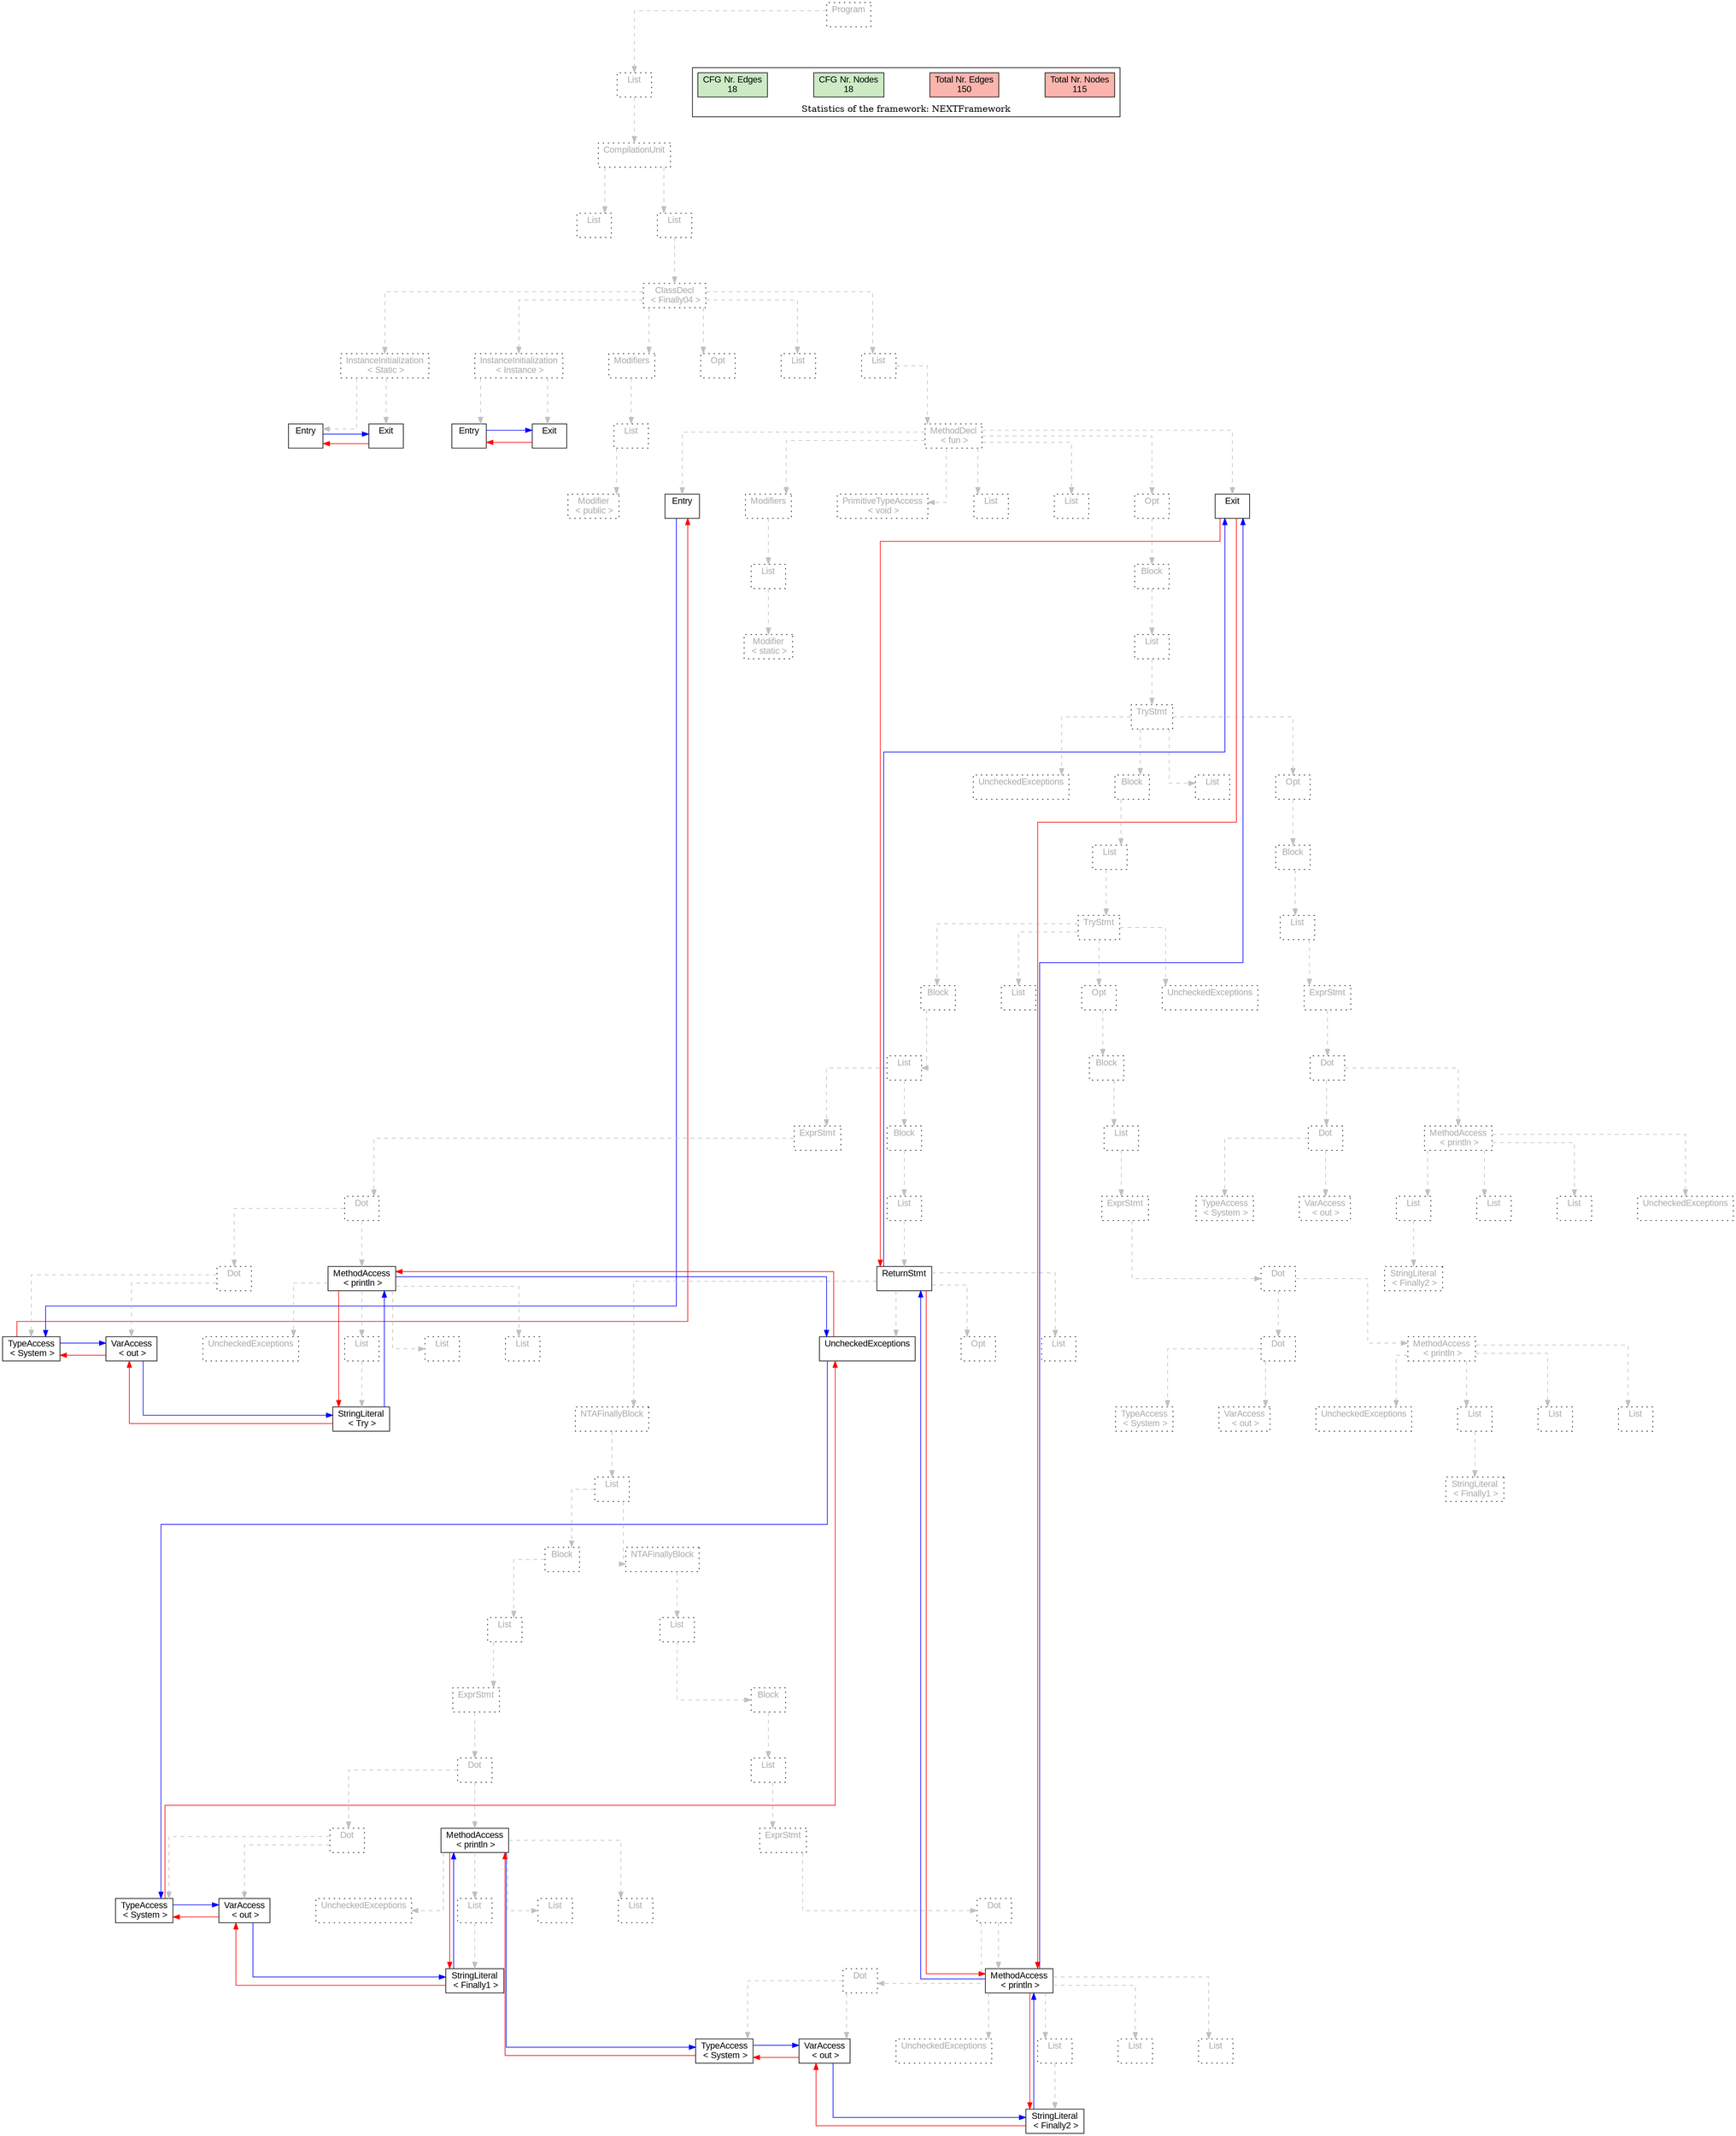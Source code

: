 digraph G {
graph [splines=ortho, nodesep="1", ranksep="1"]
node [shape=rect, fontname=Arial];
{ rank = same; "Program[0]"}
{ rank = same; "List[1]"}
{ rank = same; "CompilationUnit[2]"}
{ rank = same; "List[3]"; "List[4]"}
{ rank = same; "ClassDecl[5]"}
{ rank = same; "Modifiers[22]"; "Opt[25]"; "List[26]"; "List[27]"; "InstanceInitialization[6]"; "InstanceInitialization[14]"}
{ rank = same; "List[23]"; "MethodDecl[28]"; "Entry[7]"; "Exit[8]"; "Entry[15]"; "Exit[16]"}
{ rank = same; "Modifier[24]"; "Entry[29]"; "Modifiers[30]"; "PrimitiveTypeAccess[33]"; "List[34]"; "List[35]"; "Opt[36]"; "Exit[37]"}
{ rank = same; "List[31]"; "Block[37]"}
{ rank = same; "Modifier[32]"; "List[38]"}
{ rank = same; "TryStmt[39]"}
{ rank = same; "Block[40]"; "List[108]"; "Opt[109]"; "UncheckedExceptions[123]"}
{ rank = same; "List[41]"; "Block[110]"}
{ rank = same; "TryStmt[42]"; "List[111]"}
{ rank = same; "Block[43]"; "List[92]"; "Opt[93]"; "UncheckedExceptions[107]"; "ExprStmt[112]"}
{ rank = same; "List[44]"; "Block[94]"; "Dot[113]"}
{ rank = same; "Dot[46]"; "List[57]"; "ExprStmt[96]"; "TypeAccess[115]"; "VarAccess[116]"; "List[119]"; "List[121]"; "List[122]"; "UncheckedExceptions[118]"}
{ rank = same; "ExprStmt[45]"; "Block[56]"; "List[95]"; "Dot[114]"; "MethodAccess[117]"}
{ rank = same; "TypeAccess[48]"; "VarAccess[49]"; "List[52]"; "List[54]"; "List[55]"; "UncheckedExceptions[51]"; "Opt[59]"; "List[91]"; "UncheckedExceptions[59]"; "Dot[98]"; "MethodAccess[101]"}
{ rank = same; "Dot[47]"; "MethodAccess[50]"; "ReturnStmt[58]"; "Dot[97]"; "StringLiteral[120]"}
{ rank = same; "List[62]"; "StringLiteral[104]"}
{ rank = same; "StringLiteral[53]"; "NTAFinallyBlock[61]"; "TypeAccess[99]"; "VarAccess[100]"; "List[103]"; "List[105]"; "List[106]"; "UncheckedExceptions[102]"}
{ rank = same; "List[64]"; "List[77]"}
{ rank = same; "Block[63]"; "NTAFinallyBlock[76]"}
{ rank = same; "Dot[66]"; "List[79]"}
{ rank = same; "ExprStmt[65]"; "Block[78]"}
{ rank = same; "TypeAccess[68]"; "VarAccess[69]"; "List[72]"; "List[74]"; "List[75]"; "UncheckedExceptions[71]"; "Dot[81]"}
{ rank = same; "Dot[67]"; "MethodAccess[70]"; "ExprStmt[80]"}
{ rank = same; "TypeAccess[83]"; "VarAccess[84]"; "List[87]"; "List[89]"; "List[90]"; "UncheckedExceptions[86]"}
{ rank = same; "StringLiteral[73]"; "Dot[82]"; "MethodAccess[85]"}
{ rank = same; "StringLiteral[88]"}
"Program[0]" [label="Program\n ", style= dotted   fillcolor="#eeeeee" fontcolor="#aaaaaa"  ]
"List[1]" [label="List\n ", style= dotted   fillcolor="#eeeeee" fontcolor="#aaaaaa"  ]
"CompilationUnit[2]" [label="CompilationUnit\n ", style= dotted   fillcolor="#eeeeee" fontcolor="#aaaaaa"  ]
"List[3]" [label="List\n ", style= dotted   fillcolor="#eeeeee" fontcolor="#aaaaaa"  ]
"List[4]" [label="List\n ", style= dotted   fillcolor="#eeeeee" fontcolor="#aaaaaa"  ]
"ClassDecl[5]" [label="ClassDecl\n < Finally04 >", style= dotted   fillcolor="#eeeeee" fontcolor="#aaaaaa"  ]
"Modifiers[22]" [label="Modifiers\n ", style= dotted   fillcolor="#eeeeee" fontcolor="#aaaaaa"  ]
"List[23]" [label="List\n ", style= dotted   fillcolor="#eeeeee" fontcolor="#aaaaaa"  ]
"Modifier[24]" [label="Modifier\n < public >", style= dotted   fillcolor="#eeeeee" fontcolor="#aaaaaa"  ]
"Opt[25]" [label="Opt\n ", style= dotted   fillcolor="#eeeeee" fontcolor="#aaaaaa"  ]
"List[26]" [label="List\n ", style= dotted   fillcolor="#eeeeee" fontcolor="#aaaaaa"  ]
"List[27]" [label="List\n ", style= dotted   fillcolor="#eeeeee" fontcolor="#aaaaaa"  ]
"MethodDecl[28]" [label="MethodDecl\n < fun >", style= dotted   fillcolor="#eeeeee" fontcolor="#aaaaaa"  ]
"Entry[29]" [label="Entry\n ", fillcolor=white   style=filled  ]
"Modifiers[30]" [label="Modifiers\n ", style= dotted   fillcolor="#eeeeee" fontcolor="#aaaaaa"  ]
"List[31]" [label="List\n ", style= dotted   fillcolor="#eeeeee" fontcolor="#aaaaaa"  ]
"Modifier[32]" [label="Modifier\n < static >", style= dotted   fillcolor="#eeeeee" fontcolor="#aaaaaa"  ]
"PrimitiveTypeAccess[33]" [label="PrimitiveTypeAccess\n < void >", style= dotted   fillcolor="#eeeeee" fontcolor="#aaaaaa"  ]
"List[34]" [label="List\n ", style= dotted   fillcolor="#eeeeee" fontcolor="#aaaaaa"  ]
"List[35]" [label="List\n ", style= dotted   fillcolor="#eeeeee" fontcolor="#aaaaaa"  ]
"Opt[36]" [label="Opt\n ", style= dotted   fillcolor="#eeeeee" fontcolor="#aaaaaa"  ]
"Block[37]" [label="Block\n ", style= dotted   fillcolor="#eeeeee" fontcolor="#aaaaaa"  ]
"List[38]" [label="List\n ", style= dotted   fillcolor="#eeeeee" fontcolor="#aaaaaa"  ]
"TryStmt[39]" [label="TryStmt\n ", style= dotted   fillcolor="#eeeeee" fontcolor="#aaaaaa"  ]
"Block[40]" [label="Block\n ", style= dotted   fillcolor="#eeeeee" fontcolor="#aaaaaa"  ]
"List[41]" [label="List\n ", style= dotted   fillcolor="#eeeeee" fontcolor="#aaaaaa"  ]
"TryStmt[42]" [label="TryStmt\n ", style= dotted   fillcolor="#eeeeee" fontcolor="#aaaaaa"  ]
"Block[43]" [label="Block\n ", style= dotted   fillcolor="#eeeeee" fontcolor="#aaaaaa"  ]
"List[44]" [label="List\n ", style= dotted   fillcolor="#eeeeee" fontcolor="#aaaaaa"  ]
"ExprStmt[45]" [label="ExprStmt\n ", style= dotted   fillcolor="#eeeeee" fontcolor="#aaaaaa"  ]
"Dot[46]" [label="Dot\n ", style= dotted   fillcolor="#eeeeee" fontcolor="#aaaaaa"  ]
"Dot[47]" [label="Dot\n ", style= dotted   fillcolor="#eeeeee" fontcolor="#aaaaaa"  ]
"TypeAccess[48]" [label="TypeAccess\n < System >", fillcolor=white   style=filled  ]
"VarAccess[49]" [label="VarAccess\n < out >", fillcolor=white   style=filled  ]
"MethodAccess[50]" [label="MethodAccess\n < println >", fillcolor=white   style=filled  ]
"List[52]" [label="List\n ", style= dotted   fillcolor="#eeeeee" fontcolor="#aaaaaa"  ]
"StringLiteral[53]" [label="StringLiteral\n < Try >", fillcolor=white   style=filled  ]
"List[54]" [label="List\n ", style= dotted   fillcolor="#eeeeee" fontcolor="#aaaaaa"  ]
"List[55]" [label="List\n ", style= dotted   fillcolor="#eeeeee" fontcolor="#aaaaaa"  ]
"UncheckedExceptions[51]" [label="UncheckedExceptions\n ", style= dotted   fillcolor="#eeeeee" fontcolor="#aaaaaa"  ]
"Block[56]" [label="Block\n ", style= dotted   fillcolor="#eeeeee" fontcolor="#aaaaaa"  ]
"List[57]" [label="List\n ", style= dotted   fillcolor="#eeeeee" fontcolor="#aaaaaa"  ]
"ReturnStmt[58]" [label="ReturnStmt\n ", fillcolor=white   style=filled  ]
"Opt[59]" [label="Opt\n ", style= dotted   fillcolor="#eeeeee" fontcolor="#aaaaaa"  ]
"NTAFinallyBlock[61]" [label="NTAFinallyBlock\n ", style= dotted   fillcolor="#eeeeee" fontcolor="#aaaaaa"  ]
"List[62]" [label="List\n ", style= dotted   fillcolor="#eeeeee" fontcolor="#aaaaaa"  ]
"Block[63]" [label="Block\n ", style= dotted   fillcolor="#eeeeee" fontcolor="#aaaaaa"  ]
"List[64]" [label="List\n ", style= dotted   fillcolor="#eeeeee" fontcolor="#aaaaaa"  ]
"ExprStmt[65]" [label="ExprStmt\n ", style= dotted   fillcolor="#eeeeee" fontcolor="#aaaaaa"  ]
"Dot[66]" [label="Dot\n ", style= dotted   fillcolor="#eeeeee" fontcolor="#aaaaaa"  ]
"Dot[67]" [label="Dot\n ", style= dotted   fillcolor="#eeeeee" fontcolor="#aaaaaa"  ]
"TypeAccess[68]" [label="TypeAccess\n < System >", fillcolor=white   style=filled  ]
"VarAccess[69]" [label="VarAccess\n < out >", fillcolor=white   style=filled  ]
"MethodAccess[70]" [label="MethodAccess\n < println >", fillcolor=white   style=filled  ]
"List[72]" [label="List\n ", style= dotted   fillcolor="#eeeeee" fontcolor="#aaaaaa"  ]
"StringLiteral[73]" [label="StringLiteral\n < Finally1 >", fillcolor=white   style=filled  ]
"List[74]" [label="List\n ", style= dotted   fillcolor="#eeeeee" fontcolor="#aaaaaa"  ]
"List[75]" [label="List\n ", style= dotted   fillcolor="#eeeeee" fontcolor="#aaaaaa"  ]
"UncheckedExceptions[71]" [label="UncheckedExceptions\n ", style= dotted   fillcolor="#eeeeee" fontcolor="#aaaaaa"  ]
"NTAFinallyBlock[76]" [label="NTAFinallyBlock\n ", style= dotted   fillcolor="#eeeeee" fontcolor="#aaaaaa"  ]
"List[77]" [label="List\n ", style= dotted   fillcolor="#eeeeee" fontcolor="#aaaaaa"  ]
"Block[78]" [label="Block\n ", style= dotted   fillcolor="#eeeeee" fontcolor="#aaaaaa"  ]
"List[79]" [label="List\n ", style= dotted   fillcolor="#eeeeee" fontcolor="#aaaaaa"  ]
"ExprStmt[80]" [label="ExprStmt\n ", style= dotted   fillcolor="#eeeeee" fontcolor="#aaaaaa"  ]
"Dot[81]" [label="Dot\n ", style= dotted   fillcolor="#eeeeee" fontcolor="#aaaaaa"  ]
"Dot[82]" [label="Dot\n ", style= dotted   fillcolor="#eeeeee" fontcolor="#aaaaaa"  ]
"TypeAccess[83]" [label="TypeAccess\n < System >", fillcolor=white   style=filled  ]
"VarAccess[84]" [label="VarAccess\n < out >", fillcolor=white   style=filled  ]
"MethodAccess[85]" [label="MethodAccess\n < println >", fillcolor=white   style=filled  ]
"List[87]" [label="List\n ", style= dotted   fillcolor="#eeeeee" fontcolor="#aaaaaa"  ]
"StringLiteral[88]" [label="StringLiteral\n < Finally2 >", fillcolor=white   style=filled  ]
"List[89]" [label="List\n ", style= dotted   fillcolor="#eeeeee" fontcolor="#aaaaaa"  ]
"List[90]" [label="List\n ", style= dotted   fillcolor="#eeeeee" fontcolor="#aaaaaa"  ]
"UncheckedExceptions[86]" [label="UncheckedExceptions\n ", style= dotted   fillcolor="#eeeeee" fontcolor="#aaaaaa"  ]
"List[91]" [label="List\n ", style= dotted   fillcolor="#eeeeee" fontcolor="#aaaaaa"  ]
"UncheckedExceptions[59]" [label="UncheckedExceptions\n ", fillcolor=white   style=filled  ]
"List[92]" [label="List\n ", style= dotted   fillcolor="#eeeeee" fontcolor="#aaaaaa"  ]
"Opt[93]" [label="Opt\n ", style= dotted   fillcolor="#eeeeee" fontcolor="#aaaaaa"  ]
"Block[94]" [label="Block\n ", style= dotted   fillcolor="#eeeeee" fontcolor="#aaaaaa"  ]
"List[95]" [label="List\n ", style= dotted   fillcolor="#eeeeee" fontcolor="#aaaaaa"  ]
"ExprStmt[96]" [label="ExprStmt\n ", style= dotted   fillcolor="#eeeeee" fontcolor="#aaaaaa"  ]
"Dot[97]" [label="Dot\n ", style= dotted   fillcolor="#eeeeee" fontcolor="#aaaaaa"  ]
"Dot[98]" [label="Dot\n ", style= dotted   fillcolor="#eeeeee" fontcolor="#aaaaaa"  ]
"TypeAccess[99]" [label="TypeAccess\n < System >", style= dotted   fillcolor="#eeeeee" fontcolor="#aaaaaa"  ]
"VarAccess[100]" [label="VarAccess\n < out >", style= dotted   fillcolor="#eeeeee" fontcolor="#aaaaaa"  ]
"MethodAccess[101]" [label="MethodAccess\n < println >", style= dotted   fillcolor="#eeeeee" fontcolor="#aaaaaa"  ]
"List[103]" [label="List\n ", style= dotted   fillcolor="#eeeeee" fontcolor="#aaaaaa"  ]
"StringLiteral[104]" [label="StringLiteral\n < Finally1 >", style= dotted   fillcolor="#eeeeee" fontcolor="#aaaaaa"  ]
"List[105]" [label="List\n ", style= dotted   fillcolor="#eeeeee" fontcolor="#aaaaaa"  ]
"List[106]" [label="List\n ", style= dotted   fillcolor="#eeeeee" fontcolor="#aaaaaa"  ]
"UncheckedExceptions[102]" [label="UncheckedExceptions\n ", style= dotted   fillcolor="#eeeeee" fontcolor="#aaaaaa"  ]
"UncheckedExceptions[107]" [label="UncheckedExceptions\n ", style= dotted   fillcolor="#eeeeee" fontcolor="#aaaaaa"  ]
"List[108]" [label="List\n ", style= dotted   fillcolor="#eeeeee" fontcolor="#aaaaaa"  ]
"Opt[109]" [label="Opt\n ", style= dotted   fillcolor="#eeeeee" fontcolor="#aaaaaa"  ]
"Block[110]" [label="Block\n ", style= dotted   fillcolor="#eeeeee" fontcolor="#aaaaaa"  ]
"List[111]" [label="List\n ", style= dotted   fillcolor="#eeeeee" fontcolor="#aaaaaa"  ]
"ExprStmt[112]" [label="ExprStmt\n ", style= dotted   fillcolor="#eeeeee" fontcolor="#aaaaaa"  ]
"Dot[113]" [label="Dot\n ", style= dotted   fillcolor="#eeeeee" fontcolor="#aaaaaa"  ]
"Dot[114]" [label="Dot\n ", style= dotted   fillcolor="#eeeeee" fontcolor="#aaaaaa"  ]
"TypeAccess[115]" [label="TypeAccess\n < System >", style= dotted   fillcolor="#eeeeee" fontcolor="#aaaaaa"  ]
"VarAccess[116]" [label="VarAccess\n < out >", style= dotted   fillcolor="#eeeeee" fontcolor="#aaaaaa"  ]
"MethodAccess[117]" [label="MethodAccess\n < println >", style= dotted   fillcolor="#eeeeee" fontcolor="#aaaaaa"  ]
"List[119]" [label="List\n ", style= dotted   fillcolor="#eeeeee" fontcolor="#aaaaaa"  ]
"StringLiteral[120]" [label="StringLiteral\n < Finally2 >", style= dotted   fillcolor="#eeeeee" fontcolor="#aaaaaa"  ]
"List[121]" [label="List\n ", style= dotted   fillcolor="#eeeeee" fontcolor="#aaaaaa"  ]
"List[122]" [label="List\n ", style= dotted   fillcolor="#eeeeee" fontcolor="#aaaaaa"  ]
"UncheckedExceptions[118]" [label="UncheckedExceptions\n ", style= dotted   fillcolor="#eeeeee" fontcolor="#aaaaaa"  ]
"UncheckedExceptions[123]" [label="UncheckedExceptions\n ", style= dotted   fillcolor="#eeeeee" fontcolor="#aaaaaa"  ]
"Exit[37]" [label="Exit\n ", fillcolor=white   style=filled  ]
"InstanceInitialization[6]" [label="InstanceInitialization\n < Instance >", style= dotted   fillcolor="#eeeeee" fontcolor="#aaaaaa"  ]
"Entry[7]" [label="Entry\n ", fillcolor=white   style=filled  ]
"Exit[8]" [label="Exit\n ", fillcolor=white   style=filled  ]
"InstanceInitialization[14]" [label="InstanceInitialization\n < Static >", style= dotted   fillcolor="#eeeeee" fontcolor="#aaaaaa"  ]
"Entry[15]" [label="Entry\n ", fillcolor=white   style=filled  ]
"Exit[16]" [label="Exit\n ", fillcolor=white   style=filled  ]
"CompilationUnit[2]" -> "List[3]" [style=dashed, color=gray]
"List[23]" -> "Modifier[24]" [style=dashed, color=gray]
"Modifiers[22]" -> "List[23]" [style=dashed, color=gray]
"ClassDecl[5]" -> "Modifiers[22]" [style=dashed, color=gray]
"ClassDecl[5]" -> "Opt[25]" [style=dashed, color=gray]
"ClassDecl[5]" -> "List[26]" [style=dashed, color=gray]
"MethodDecl[28]" -> "Entry[29]" [style=dashed, color=gray]
"List[31]" -> "Modifier[32]" [style=dashed, color=gray]
"Modifiers[30]" -> "List[31]" [style=dashed, color=gray]
"MethodDecl[28]" -> "Modifiers[30]" [style=dashed, color=gray]
"MethodDecl[28]" -> "PrimitiveTypeAccess[33]" [style=dashed, color=gray]
"MethodDecl[28]" -> "List[34]" [style=dashed, color=gray]
"MethodDecl[28]" -> "List[35]" [style=dashed, color=gray]
"Dot[47]" -> "TypeAccess[48]" [style=dashed, color=gray]
"Dot[47]" -> "VarAccess[49]" [style=dashed, color=gray]
"Dot[46]" -> "Dot[47]" [style=dashed, color=gray]
"List[52]" -> "StringLiteral[53]" [style=dashed, color=gray]
"MethodAccess[50]" -> "List[52]" [style=dashed, color=gray]
"MethodAccess[50]" -> "List[54]" [style=dashed, color=gray]
"MethodAccess[50]" -> "List[55]" [style=dashed, color=gray]
"MethodAccess[50]" -> "UncheckedExceptions[51]" [style=dashed, color=gray]
"Dot[46]" -> "MethodAccess[50]" [style=dashed, color=gray]
"ExprStmt[45]" -> "Dot[46]" [style=dashed, color=gray]
"List[44]" -> "ExprStmt[45]" [style=dashed, color=gray]
"ReturnStmt[58]" -> "Opt[59]" [style=dashed, color=gray]
"Dot[67]" -> "TypeAccess[68]" [style=dashed, color=gray]
"Dot[67]" -> "VarAccess[69]" [style=dashed, color=gray]
"Dot[66]" -> "Dot[67]" [style=dashed, color=gray]
"List[72]" -> "StringLiteral[73]" [style=dashed, color=gray]
"MethodAccess[70]" -> "List[72]" [style=dashed, color=gray]
"MethodAccess[70]" -> "List[74]" [style=dashed, color=gray]
"MethodAccess[70]" -> "List[75]" [style=dashed, color=gray]
"MethodAccess[70]" -> "UncheckedExceptions[71]" [style=dashed, color=gray]
"Dot[66]" -> "MethodAccess[70]" [style=dashed, color=gray]
"ExprStmt[65]" -> "Dot[66]" [style=dashed, color=gray]
"List[64]" -> "ExprStmt[65]" [style=dashed, color=gray]
"Block[63]" -> "List[64]" [style=dashed, color=gray]
"List[62]" -> "Block[63]" [style=dashed, color=gray]
"Dot[82]" -> "TypeAccess[83]" [style=dashed, color=gray]
"Dot[82]" -> "VarAccess[84]" [style=dashed, color=gray]
"Dot[81]" -> "Dot[82]" [style=dashed, color=gray]
"List[87]" -> "StringLiteral[88]" [style=dashed, color=gray]
"MethodAccess[85]" -> "List[87]" [style=dashed, color=gray]
"MethodAccess[85]" -> "List[89]" [style=dashed, color=gray]
"MethodAccess[85]" -> "List[90]" [style=dashed, color=gray]
"MethodAccess[85]" -> "UncheckedExceptions[86]" [style=dashed, color=gray]
"Dot[81]" -> "MethodAccess[85]" [style=dashed, color=gray]
"ExprStmt[80]" -> "Dot[81]" [style=dashed, color=gray]
"List[79]" -> "ExprStmt[80]" [style=dashed, color=gray]
"Block[78]" -> "List[79]" [style=dashed, color=gray]
"List[77]" -> "Block[78]" [style=dashed, color=gray]
"NTAFinallyBlock[76]" -> "List[77]" [style=dashed, color=gray]
"List[62]" -> "NTAFinallyBlock[76]" [style=dashed, color=gray]
"NTAFinallyBlock[61]" -> "List[62]" [style=dashed, color=gray]
"ReturnStmt[58]" -> "NTAFinallyBlock[61]" [style=dashed, color=gray]
"ReturnStmt[58]" -> "List[91]" [style=dashed, color=gray]
"ReturnStmt[58]" -> "UncheckedExceptions[59]" [style=dashed, color=gray]
"List[57]" -> "ReturnStmt[58]" [style=dashed, color=gray]
"Block[56]" -> "List[57]" [style=dashed, color=gray]
"List[44]" -> "Block[56]" [style=dashed, color=gray]
"Block[43]" -> "List[44]" [style=dashed, color=gray]
"TryStmt[42]" -> "Block[43]" [style=dashed, color=gray]
"TryStmt[42]" -> "List[92]" [style=dashed, color=gray]
"Dot[98]" -> "TypeAccess[99]" [style=dashed, color=gray]
"Dot[98]" -> "VarAccess[100]" [style=dashed, color=gray]
"Dot[97]" -> "Dot[98]" [style=dashed, color=gray]
"List[103]" -> "StringLiteral[104]" [style=dashed, color=gray]
"MethodAccess[101]" -> "List[103]" [style=dashed, color=gray]
"MethodAccess[101]" -> "List[105]" [style=dashed, color=gray]
"MethodAccess[101]" -> "List[106]" [style=dashed, color=gray]
"MethodAccess[101]" -> "UncheckedExceptions[102]" [style=dashed, color=gray]
"Dot[97]" -> "MethodAccess[101]" [style=dashed, color=gray]
"ExprStmt[96]" -> "Dot[97]" [style=dashed, color=gray]
"List[95]" -> "ExprStmt[96]" [style=dashed, color=gray]
"Block[94]" -> "List[95]" [style=dashed, color=gray]
"Opt[93]" -> "Block[94]" [style=dashed, color=gray]
"TryStmt[42]" -> "Opt[93]" [style=dashed, color=gray]
"TryStmt[42]" -> "UncheckedExceptions[107]" [style=dashed, color=gray]
"List[41]" -> "TryStmt[42]" [style=dashed, color=gray]
"Block[40]" -> "List[41]" [style=dashed, color=gray]
"TryStmt[39]" -> "Block[40]" [style=dashed, color=gray]
"TryStmt[39]" -> "List[108]" [style=dashed, color=gray]
"Dot[114]" -> "TypeAccess[115]" [style=dashed, color=gray]
"Dot[114]" -> "VarAccess[116]" [style=dashed, color=gray]
"Dot[113]" -> "Dot[114]" [style=dashed, color=gray]
"List[119]" -> "StringLiteral[120]" [style=dashed, color=gray]
"MethodAccess[117]" -> "List[119]" [style=dashed, color=gray]
"MethodAccess[117]" -> "List[121]" [style=dashed, color=gray]
"MethodAccess[117]" -> "List[122]" [style=dashed, color=gray]
"MethodAccess[117]" -> "UncheckedExceptions[118]" [style=dashed, color=gray]
"Dot[113]" -> "MethodAccess[117]" [style=dashed, color=gray]
"ExprStmt[112]" -> "Dot[113]" [style=dashed, color=gray]
"List[111]" -> "ExprStmt[112]" [style=dashed, color=gray]
"Block[110]" -> "List[111]" [style=dashed, color=gray]
"Opt[109]" -> "Block[110]" [style=dashed, color=gray]
"TryStmt[39]" -> "Opt[109]" [style=dashed, color=gray]
"TryStmt[39]" -> "UncheckedExceptions[123]" [style=dashed, color=gray]
"List[38]" -> "TryStmt[39]" [style=dashed, color=gray]
"Block[37]" -> "List[38]" [style=dashed, color=gray]
"Opt[36]" -> "Block[37]" [style=dashed, color=gray]
"MethodDecl[28]" -> "Opt[36]" [style=dashed, color=gray]
"MethodDecl[28]" -> "Exit[37]" [style=dashed, color=gray]
"List[27]" -> "MethodDecl[28]" [style=dashed, color=gray]
"ClassDecl[5]" -> "List[27]" [style=dashed, color=gray]
"InstanceInitialization[6]" -> "Entry[7]" [style=dashed, color=gray]
"InstanceInitialization[6]" -> "Exit[8]" [style=dashed, color=gray]
"InstanceInitialization[14]" -> "Entry[15]" [style=dashed, color=gray]
"InstanceInitialization[14]" -> "Exit[16]" [style=dashed, color=gray]
"ClassDecl[5]" -> "InstanceInitialization[6]" [style=dashed, color=gray]
"ClassDecl[5]" -> "InstanceInitialization[14]" [style=dashed, color=gray]
"List[4]" -> "ClassDecl[5]" [style=dashed, color=gray]
"CompilationUnit[2]" -> "List[4]" [style=dashed, color=gray]
"List[1]" -> "CompilationUnit[2]" [style=dashed, color=gray]
"Program[0]" -> "List[1]" [style=dashed, color=gray]
"Exit[16]" -> "Entry[15]" [color=red, constraint=false]
"Entry[15]" -> "Exit[16]" [color=blue, constraint=false, xlabel=" "] 
"Exit[8]" -> "Entry[7]" [color=red, constraint=false]
"Entry[7]" -> "Exit[8]" [color=blue, constraint=false, xlabel=" "] 
"Exit[37]" -> "ReturnStmt[58]" [color=red, constraint=false]
"Exit[37]" -> "MethodAccess[85]" [color=red, constraint=false]
"ReturnStmt[58]" -> "Exit[37]" [color=blue, constraint=false, xlabel=" "] 
"ReturnStmt[58]" -> "MethodAccess[85]" [color=red, constraint=false]
"MethodAccess[85]" -> "ReturnStmt[58]" [color=blue, constraint=false, xlabel=" "] 
"MethodAccess[85]" -> "Exit[37]" [color=blue, constraint=false, xlabel=" "] 
"MethodAccess[85]" -> "StringLiteral[88]" [color=red, constraint=false]
"StringLiteral[88]" -> "MethodAccess[85]" [color=blue, constraint=false, xlabel=" "] 
"StringLiteral[88]" -> "VarAccess[84]" [color=red, constraint=false]
"VarAccess[84]" -> "StringLiteral[88]" [color=blue, constraint=false, xlabel=" "] 
"VarAccess[84]" -> "TypeAccess[83]" [color=red, constraint=false]
"TypeAccess[83]" -> "VarAccess[84]" [color=blue, constraint=false, xlabel=" "] 
"TypeAccess[83]" -> "MethodAccess[70]" [color=red, constraint=false]
"MethodAccess[70]" -> "TypeAccess[83]" [color=blue, constraint=false, xlabel=" "] 
"MethodAccess[70]" -> "StringLiteral[73]" [color=red, constraint=false]
"StringLiteral[73]" -> "MethodAccess[70]" [color=blue, constraint=false, xlabel=" "] 
"StringLiteral[73]" -> "VarAccess[69]" [color=red, constraint=false]
"VarAccess[69]" -> "StringLiteral[73]" [color=blue, constraint=false, xlabel=" "] 
"VarAccess[69]" -> "TypeAccess[68]" [color=red, constraint=false]
"TypeAccess[68]" -> "VarAccess[69]" [color=blue, constraint=false, xlabel=" "] 
"TypeAccess[68]" -> "UncheckedExceptions[59]" [color=red, constraint=false]
"UncheckedExceptions[59]" -> "TypeAccess[68]" [color=blue, constraint=false, xlabel=" "] 
"UncheckedExceptions[59]" -> "MethodAccess[50]" [color=red, constraint=false]
"MethodAccess[50]" -> "UncheckedExceptions[59]" [color=blue, constraint=false, xlabel=" "] 
"MethodAccess[50]" -> "StringLiteral[53]" [color=red, constraint=false]
"StringLiteral[53]" -> "MethodAccess[50]" [color=blue, constraint=false, xlabel=" "] 
"StringLiteral[53]" -> "VarAccess[49]" [color=red, constraint=false]
"VarAccess[49]" -> "StringLiteral[53]" [color=blue, constraint=false, xlabel=" "] 
"VarAccess[49]" -> "TypeAccess[48]" [color=red, constraint=false]
"TypeAccess[48]" -> "VarAccess[49]" [color=blue, constraint=false, xlabel=" "] 
"TypeAccess[48]" -> "Entry[29]" [color=red, constraint=false]
"Entry[29]" -> "TypeAccess[48]" [color=blue, constraint=false, xlabel=" "] 
"List[3]" -> "List[4]" [style=invis]
"InstanceInitialization[14]" -> "InstanceInitialization[6]" -> "Modifiers[22]" -> "Opt[25]" -> "List[26]" -> "List[27]" [style=invis]
"Entry[29]" -> "Modifiers[30]" -> "PrimitiveTypeAccess[33]" -> "List[34]" -> "List[35]" -> "Opt[36]" -> "Exit[37]" [style=invis]
"Block[40]" -> "List[108]" -> "Opt[109]" [style=invis]
"Block[43]" -> "List[92]" -> "Opt[93]" [style=invis]
"ExprStmt[45]" -> "Block[56]" [style=invis]
"Dot[47]" -> "MethodAccess[50]" [style=invis]
"TypeAccess[48]" -> "VarAccess[49]" [style=invis]
"Block[63]" -> "NTAFinallyBlock[76]" [style=invis]
"Dot[67]" -> "MethodAccess[70]" [style=invis]
"TypeAccess[68]" -> "VarAccess[69]" [style=invis]
"Dot[82]" -> "MethodAccess[85]" [style=invis]
"TypeAccess[83]" -> "VarAccess[84]" [style=invis]
"Dot[98]" -> "MethodAccess[101]" [style=invis]
"TypeAccess[99]" -> "VarAccess[100]" [style=invis]
"Dot[114]" -> "MethodAccess[117]" [style=invis]
"TypeAccess[115]" -> "VarAccess[116]" [style=invis]
"Entry[7]" -> "Exit[8]" [style=invis]
"Entry[15]" -> "Exit[16]" [style=invis]

subgraph cluster_legend {
{node [style=filled, fillcolor=1, colorscheme="pastel13"]
Nodes [label="Total Nr. Nodes
115", fillcolor=1]
Edges [label="Total Nr. Edges
150", fillcolor=1]
NodesCFG [label="CFG Nr. Nodes
18", fillcolor=3]
EdgesCFG [label="CFG Nr. Edges
18", fillcolor=3]
Nodes-> "Program[0]" -> NodesCFG  [style="invis"]
Edges -> "Program[0]" ->EdgesCFG [style="invis"]}
label = "Statistics of the framework: NEXTFramework"
style="solid"
ranksep=0.05
nodesep=0.01
labelloc = b
len=2
}}